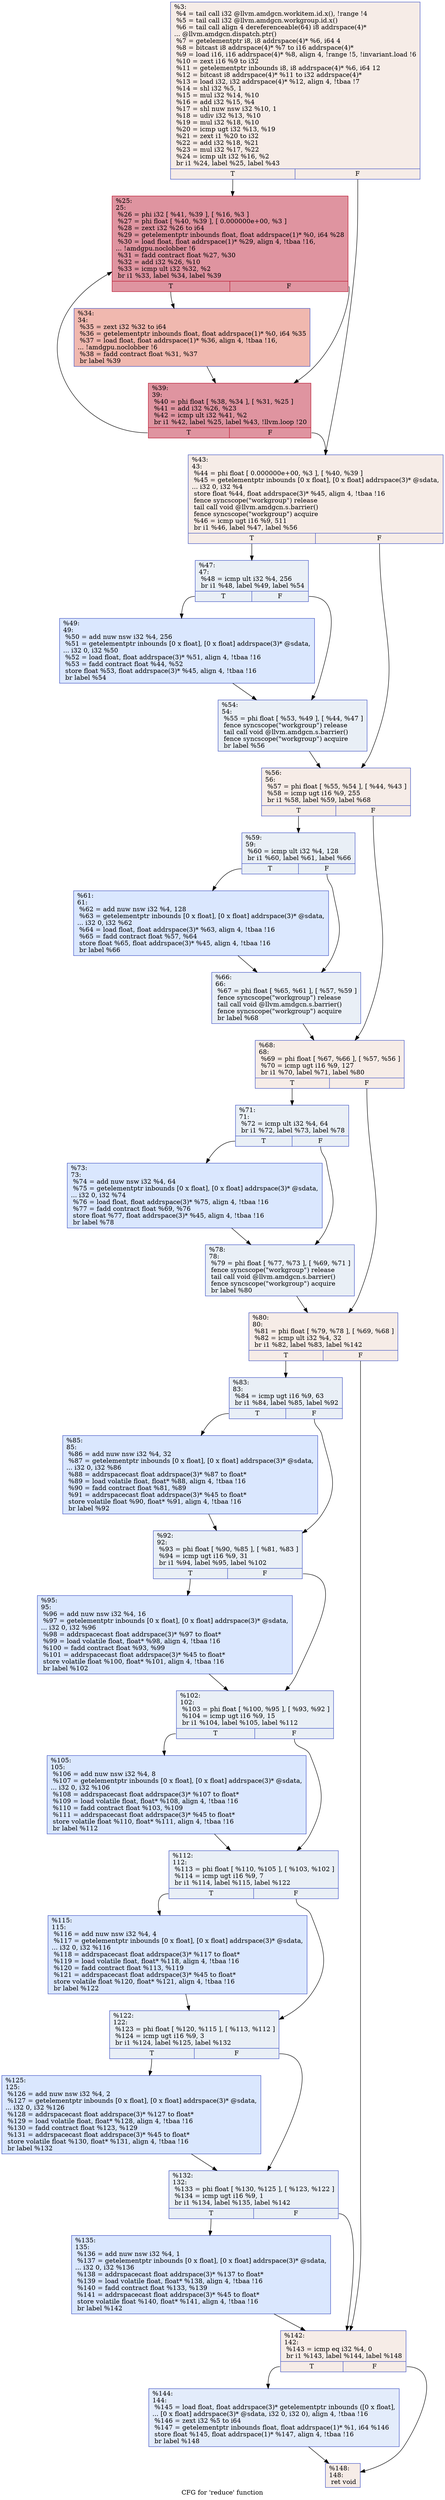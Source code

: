 digraph "CFG for 'reduce' function" {
	label="CFG for 'reduce' function";

	Node0x60d5b00 [shape=record,color="#3d50c3ff", style=filled, fillcolor="#ead5c970",label="{%3:\l  %4 = tail call i32 @llvm.amdgcn.workitem.id.x(), !range !4\l  %5 = tail call i32 @llvm.amdgcn.workgroup.id.x()\l  %6 = tail call align 4 dereferenceable(64) i8 addrspace(4)*\l... @llvm.amdgcn.dispatch.ptr()\l  %7 = getelementptr i8, i8 addrspace(4)* %6, i64 4\l  %8 = bitcast i8 addrspace(4)* %7 to i16 addrspace(4)*\l  %9 = load i16, i16 addrspace(4)* %8, align 4, !range !5, !invariant.load !6\l  %10 = zext i16 %9 to i32\l  %11 = getelementptr inbounds i8, i8 addrspace(4)* %6, i64 12\l  %12 = bitcast i8 addrspace(4)* %11 to i32 addrspace(4)*\l  %13 = load i32, i32 addrspace(4)* %12, align 4, !tbaa !7\l  %14 = shl i32 %5, 1\l  %15 = mul i32 %14, %10\l  %16 = add i32 %15, %4\l  %17 = shl nuw nsw i32 %10, 1\l  %18 = udiv i32 %13, %10\l  %19 = mul i32 %18, %10\l  %20 = icmp ugt i32 %13, %19\l  %21 = zext i1 %20 to i32\l  %22 = add i32 %18, %21\l  %23 = mul i32 %17, %22\l  %24 = icmp ult i32 %16, %2\l  br i1 %24, label %25, label %43\l|{<s0>T|<s1>F}}"];
	Node0x60d5b00:s0 -> Node0x60d68a0;
	Node0x60d5b00:s1 -> Node0x60d8270;
	Node0x60d68a0 [shape=record,color="#b70d28ff", style=filled, fillcolor="#b70d2870",label="{%25:\l25:                                               \l  %26 = phi i32 [ %41, %39 ], [ %16, %3 ]\l  %27 = phi float [ %40, %39 ], [ 0.000000e+00, %3 ]\l  %28 = zext i32 %26 to i64\l  %29 = getelementptr inbounds float, float addrspace(1)* %0, i64 %28\l  %30 = load float, float addrspace(1)* %29, align 4, !tbaa !16,\l... !amdgpu.noclobber !6\l  %31 = fadd contract float %27, %30\l  %32 = add i32 %26, %10\l  %33 = icmp ult i32 %32, %2\l  br i1 %33, label %34, label %39\l|{<s0>T|<s1>F}}"];
	Node0x60d68a0:s0 -> Node0x60d7de0;
	Node0x60d68a0:s1 -> Node0x60d83e0;
	Node0x60d7de0 [shape=record,color="#3d50c3ff", style=filled, fillcolor="#dc5d4a70",label="{%34:\l34:                                               \l  %35 = zext i32 %32 to i64\l  %36 = getelementptr inbounds float, float addrspace(1)* %0, i64 %35\l  %37 = load float, float addrspace(1)* %36, align 4, !tbaa !16,\l... !amdgpu.noclobber !6\l  %38 = fadd contract float %31, %37\l  br label %39\l}"];
	Node0x60d7de0 -> Node0x60d83e0;
	Node0x60d83e0 [shape=record,color="#b70d28ff", style=filled, fillcolor="#b70d2870",label="{%39:\l39:                                               \l  %40 = phi float [ %38, %34 ], [ %31, %25 ]\l  %41 = add i32 %26, %23\l  %42 = icmp ult i32 %41, %2\l  br i1 %42, label %25, label %43, !llvm.loop !20\l|{<s0>T|<s1>F}}"];
	Node0x60d83e0:s0 -> Node0x60d68a0;
	Node0x60d83e0:s1 -> Node0x60d8270;
	Node0x60d8270 [shape=record,color="#3d50c3ff", style=filled, fillcolor="#ead5c970",label="{%43:\l43:                                               \l  %44 = phi float [ 0.000000e+00, %3 ], [ %40, %39 ]\l  %45 = getelementptr inbounds [0 x float], [0 x float] addrspace(3)* @sdata,\l... i32 0, i32 %4\l  store float %44, float addrspace(3)* %45, align 4, !tbaa !16\l  fence syncscope(\"workgroup\") release\l  tail call void @llvm.amdgcn.s.barrier()\l  fence syncscope(\"workgroup\") acquire\l  %46 = icmp ugt i16 %9, 511\l  br i1 %46, label %47, label %56\l|{<s0>T|<s1>F}}"];
	Node0x60d8270:s0 -> Node0x60dae80;
	Node0x60d8270:s1 -> Node0x60daf10;
	Node0x60dae80 [shape=record,color="#3d50c3ff", style=filled, fillcolor="#cedaeb70",label="{%47:\l47:                                               \l  %48 = icmp ult i32 %4, 256\l  br i1 %48, label %49, label %54\l|{<s0>T|<s1>F}}"];
	Node0x60dae80:s0 -> Node0x60db110;
	Node0x60dae80:s1 -> Node0x60db160;
	Node0x60db110 [shape=record,color="#3d50c3ff", style=filled, fillcolor="#abc8fd70",label="{%49:\l49:                                               \l  %50 = add nuw nsw i32 %4, 256\l  %51 = getelementptr inbounds [0 x float], [0 x float] addrspace(3)* @sdata,\l... i32 0, i32 %50\l  %52 = load float, float addrspace(3)* %51, align 4, !tbaa !16\l  %53 = fadd contract float %44, %52\l  store float %53, float addrspace(3)* %45, align 4, !tbaa !16\l  br label %54\l}"];
	Node0x60db110 -> Node0x60db160;
	Node0x60db160 [shape=record,color="#3d50c3ff", style=filled, fillcolor="#cedaeb70",label="{%54:\l54:                                               \l  %55 = phi float [ %53, %49 ], [ %44, %47 ]\l  fence syncscope(\"workgroup\") release\l  tail call void @llvm.amdgcn.s.barrier()\l  fence syncscope(\"workgroup\") acquire\l  br label %56\l}"];
	Node0x60db160 -> Node0x60daf10;
	Node0x60daf10 [shape=record,color="#3d50c3ff", style=filled, fillcolor="#ead5c970",label="{%56:\l56:                                               \l  %57 = phi float [ %55, %54 ], [ %44, %43 ]\l  %58 = icmp ugt i16 %9, 255\l  br i1 %58, label %59, label %68\l|{<s0>T|<s1>F}}"];
	Node0x60daf10:s0 -> Node0x60db9f0;
	Node0x60daf10:s1 -> Node0x60dba40;
	Node0x60db9f0 [shape=record,color="#3d50c3ff", style=filled, fillcolor="#cedaeb70",label="{%59:\l59:                                               \l  %60 = icmp ult i32 %4, 128\l  br i1 %60, label %61, label %66\l|{<s0>T|<s1>F}}"];
	Node0x60db9f0:s0 -> Node0x60dbbd0;
	Node0x60db9f0:s1 -> Node0x60dbc20;
	Node0x60dbbd0 [shape=record,color="#3d50c3ff", style=filled, fillcolor="#abc8fd70",label="{%61:\l61:                                               \l  %62 = add nuw nsw i32 %4, 128\l  %63 = getelementptr inbounds [0 x float], [0 x float] addrspace(3)* @sdata,\l... i32 0, i32 %62\l  %64 = load float, float addrspace(3)* %63, align 4, !tbaa !16\l  %65 = fadd contract float %57, %64\l  store float %65, float addrspace(3)* %45, align 4, !tbaa !16\l  br label %66\l}"];
	Node0x60dbbd0 -> Node0x60dbc20;
	Node0x60dbc20 [shape=record,color="#3d50c3ff", style=filled, fillcolor="#cedaeb70",label="{%66:\l66:                                               \l  %67 = phi float [ %65, %61 ], [ %57, %59 ]\l  fence syncscope(\"workgroup\") release\l  tail call void @llvm.amdgcn.s.barrier()\l  fence syncscope(\"workgroup\") acquire\l  br label %68\l}"];
	Node0x60dbc20 -> Node0x60dba40;
	Node0x60dba40 [shape=record,color="#3d50c3ff", style=filled, fillcolor="#ead5c970",label="{%68:\l68:                                               \l  %69 = phi float [ %67, %66 ], [ %57, %56 ]\l  %70 = icmp ugt i16 %9, 127\l  br i1 %70, label %71, label %80\l|{<s0>T|<s1>F}}"];
	Node0x60dba40:s0 -> Node0x60dc6e0;
	Node0x60dba40:s1 -> Node0x60dc730;
	Node0x60dc6e0 [shape=record,color="#3d50c3ff", style=filled, fillcolor="#cedaeb70",label="{%71:\l71:                                               \l  %72 = icmp ult i32 %4, 64\l  br i1 %72, label %73, label %78\l|{<s0>T|<s1>F}}"];
	Node0x60dc6e0:s0 -> Node0x60dc8c0;
	Node0x60dc6e0:s1 -> Node0x60dc910;
	Node0x60dc8c0 [shape=record,color="#3d50c3ff", style=filled, fillcolor="#abc8fd70",label="{%73:\l73:                                               \l  %74 = add nuw nsw i32 %4, 64\l  %75 = getelementptr inbounds [0 x float], [0 x float] addrspace(3)* @sdata,\l... i32 0, i32 %74\l  %76 = load float, float addrspace(3)* %75, align 4, !tbaa !16\l  %77 = fadd contract float %69, %76\l  store float %77, float addrspace(3)* %45, align 4, !tbaa !16\l  br label %78\l}"];
	Node0x60dc8c0 -> Node0x60dc910;
	Node0x60dc910 [shape=record,color="#3d50c3ff", style=filled, fillcolor="#cedaeb70",label="{%78:\l78:                                               \l  %79 = phi float [ %77, %73 ], [ %69, %71 ]\l  fence syncscope(\"workgroup\") release\l  tail call void @llvm.amdgcn.s.barrier()\l  fence syncscope(\"workgroup\") acquire\l  br label %80\l}"];
	Node0x60dc910 -> Node0x60dc730;
	Node0x60dc730 [shape=record,color="#3d50c3ff", style=filled, fillcolor="#ead5c970",label="{%80:\l80:                                               \l  %81 = phi float [ %79, %78 ], [ %69, %68 ]\l  %82 = icmp ult i32 %4, 32\l  br i1 %82, label %83, label %142\l|{<s0>T|<s1>F}}"];
	Node0x60dc730:s0 -> Node0x60dd160;
	Node0x60dc730:s1 -> Node0x60dd1b0;
	Node0x60dd160 [shape=record,color="#3d50c3ff", style=filled, fillcolor="#cedaeb70",label="{%83:\l83:                                               \l  %84 = icmp ugt i16 %9, 63\l  br i1 %84, label %85, label %92\l|{<s0>T|<s1>F}}"];
	Node0x60dd160:s0 -> Node0x60dd370;
	Node0x60dd160:s1 -> Node0x60dd3c0;
	Node0x60dd370 [shape=record,color="#3d50c3ff", style=filled, fillcolor="#abc8fd70",label="{%85:\l85:                                               \l  %86 = add nuw nsw i32 %4, 32\l  %87 = getelementptr inbounds [0 x float], [0 x float] addrspace(3)* @sdata,\l... i32 0, i32 %86\l  %88 = addrspacecast float addrspace(3)* %87 to float*\l  %89 = load volatile float, float* %88, align 4, !tbaa !16\l  %90 = fadd contract float %81, %89\l  %91 = addrspacecast float addrspace(3)* %45 to float*\l  store volatile float %90, float* %91, align 4, !tbaa !16\l  br label %92\l}"];
	Node0x60dd370 -> Node0x60dd3c0;
	Node0x60dd3c0 [shape=record,color="#3d50c3ff", style=filled, fillcolor="#cedaeb70",label="{%92:\l92:                                               \l  %93 = phi float [ %90, %85 ], [ %81, %83 ]\l  %94 = icmp ugt i16 %9, 31\l  br i1 %94, label %95, label %102\l|{<s0>T|<s1>F}}"];
	Node0x60dd3c0:s0 -> Node0x60dda60;
	Node0x60dd3c0:s1 -> Node0x60ddab0;
	Node0x60dda60 [shape=record,color="#3d50c3ff", style=filled, fillcolor="#abc8fd70",label="{%95:\l95:                                               \l  %96 = add nuw nsw i32 %4, 16\l  %97 = getelementptr inbounds [0 x float], [0 x float] addrspace(3)* @sdata,\l... i32 0, i32 %96\l  %98 = addrspacecast float addrspace(3)* %97 to float*\l  %99 = load volatile float, float* %98, align 4, !tbaa !16\l  %100 = fadd contract float %93, %99\l  %101 = addrspacecast float addrspace(3)* %45 to float*\l  store volatile float %100, float* %101, align 4, !tbaa !16\l  br label %102\l}"];
	Node0x60dda60 -> Node0x60ddab0;
	Node0x60ddab0 [shape=record,color="#3d50c3ff", style=filled, fillcolor="#cedaeb70",label="{%102:\l102:                                              \l  %103 = phi float [ %100, %95 ], [ %93, %92 ]\l  %104 = icmp ugt i16 %9, 15\l  br i1 %104, label %105, label %112\l|{<s0>T|<s1>F}}"];
	Node0x60ddab0:s0 -> Node0x60de180;
	Node0x60ddab0:s1 -> Node0x60de1d0;
	Node0x60de180 [shape=record,color="#3d50c3ff", style=filled, fillcolor="#abc8fd70",label="{%105:\l105:                                              \l  %106 = add nuw nsw i32 %4, 8\l  %107 = getelementptr inbounds [0 x float], [0 x float] addrspace(3)* @sdata,\l... i32 0, i32 %106\l  %108 = addrspacecast float addrspace(3)* %107 to float*\l  %109 = load volatile float, float* %108, align 4, !tbaa !16\l  %110 = fadd contract float %103, %109\l  %111 = addrspacecast float addrspace(3)* %45 to float*\l  store volatile float %110, float* %111, align 4, !tbaa !16\l  br label %112\l}"];
	Node0x60de180 -> Node0x60de1d0;
	Node0x60de1d0 [shape=record,color="#3d50c3ff", style=filled, fillcolor="#cedaeb70",label="{%112:\l112:                                              \l  %113 = phi float [ %110, %105 ], [ %103, %102 ]\l  %114 = icmp ugt i16 %9, 7\l  br i1 %114, label %115, label %122\l|{<s0>T|<s1>F}}"];
	Node0x60de1d0:s0 -> Node0x60de8a0;
	Node0x60de1d0:s1 -> Node0x60de8f0;
	Node0x60de8a0 [shape=record,color="#3d50c3ff", style=filled, fillcolor="#abc8fd70",label="{%115:\l115:                                              \l  %116 = add nuw nsw i32 %4, 4\l  %117 = getelementptr inbounds [0 x float], [0 x float] addrspace(3)* @sdata,\l... i32 0, i32 %116\l  %118 = addrspacecast float addrspace(3)* %117 to float*\l  %119 = load volatile float, float* %118, align 4, !tbaa !16\l  %120 = fadd contract float %113, %119\l  %121 = addrspacecast float addrspace(3)* %45 to float*\l  store volatile float %120, float* %121, align 4, !tbaa !16\l  br label %122\l}"];
	Node0x60de8a0 -> Node0x60de8f0;
	Node0x60de8f0 [shape=record,color="#3d50c3ff", style=filled, fillcolor="#cedaeb70",label="{%122:\l122:                                              \l  %123 = phi float [ %120, %115 ], [ %113, %112 ]\l  %124 = icmp ugt i16 %9, 3\l  br i1 %124, label %125, label %132\l|{<s0>T|<s1>F}}"];
	Node0x60de8f0:s0 -> Node0x60defc0;
	Node0x60de8f0:s1 -> Node0x60df010;
	Node0x60defc0 [shape=record,color="#3d50c3ff", style=filled, fillcolor="#abc8fd70",label="{%125:\l125:                                              \l  %126 = add nuw nsw i32 %4, 2\l  %127 = getelementptr inbounds [0 x float], [0 x float] addrspace(3)* @sdata,\l... i32 0, i32 %126\l  %128 = addrspacecast float addrspace(3)* %127 to float*\l  %129 = load volatile float, float* %128, align 4, !tbaa !16\l  %130 = fadd contract float %123, %129\l  %131 = addrspacecast float addrspace(3)* %45 to float*\l  store volatile float %130, float* %131, align 4, !tbaa !16\l  br label %132\l}"];
	Node0x60defc0 -> Node0x60df010;
	Node0x60df010 [shape=record,color="#3d50c3ff", style=filled, fillcolor="#cedaeb70",label="{%132:\l132:                                              \l  %133 = phi float [ %130, %125 ], [ %123, %122 ]\l  %134 = icmp ugt i16 %9, 1\l  br i1 %134, label %135, label %142\l|{<s0>T|<s1>F}}"];
	Node0x60df010:s0 -> Node0x60dc300;
	Node0x60df010:s1 -> Node0x60dd1b0;
	Node0x60dc300 [shape=record,color="#3d50c3ff", style=filled, fillcolor="#abc8fd70",label="{%135:\l135:                                              \l  %136 = add nuw nsw i32 %4, 1\l  %137 = getelementptr inbounds [0 x float], [0 x float] addrspace(3)* @sdata,\l... i32 0, i32 %136\l  %138 = addrspacecast float addrspace(3)* %137 to float*\l  %139 = load volatile float, float* %138, align 4, !tbaa !16\l  %140 = fadd contract float %133, %139\l  %141 = addrspacecast float addrspace(3)* %45 to float*\l  store volatile float %140, float* %141, align 4, !tbaa !16\l  br label %142\l}"];
	Node0x60dc300 -> Node0x60dd1b0;
	Node0x60dd1b0 [shape=record,color="#3d50c3ff", style=filled, fillcolor="#ead5c970",label="{%142:\l142:                                              \l  %143 = icmp eq i32 %4, 0\l  br i1 %143, label %144, label %148\l|{<s0>T|<s1>F}}"];
	Node0x60dd1b0:s0 -> Node0x60e00e0;
	Node0x60dd1b0:s1 -> Node0x60e0130;
	Node0x60e00e0 [shape=record,color="#3d50c3ff", style=filled, fillcolor="#bfd3f670",label="{%144:\l144:                                              \l  %145 = load float, float addrspace(3)* getelementptr inbounds ([0 x float],\l... [0 x float] addrspace(3)* @sdata, i32 0, i32 0), align 4, !tbaa !16\l  %146 = zext i32 %5 to i64\l  %147 = getelementptr inbounds float, float addrspace(1)* %1, i64 %146\l  store float %145, float addrspace(1)* %147, align 4, !tbaa !16\l  br label %148\l}"];
	Node0x60e00e0 -> Node0x60e0130;
	Node0x60e0130 [shape=record,color="#3d50c3ff", style=filled, fillcolor="#ead5c970",label="{%148:\l148:                                              \l  ret void\l}"];
}
